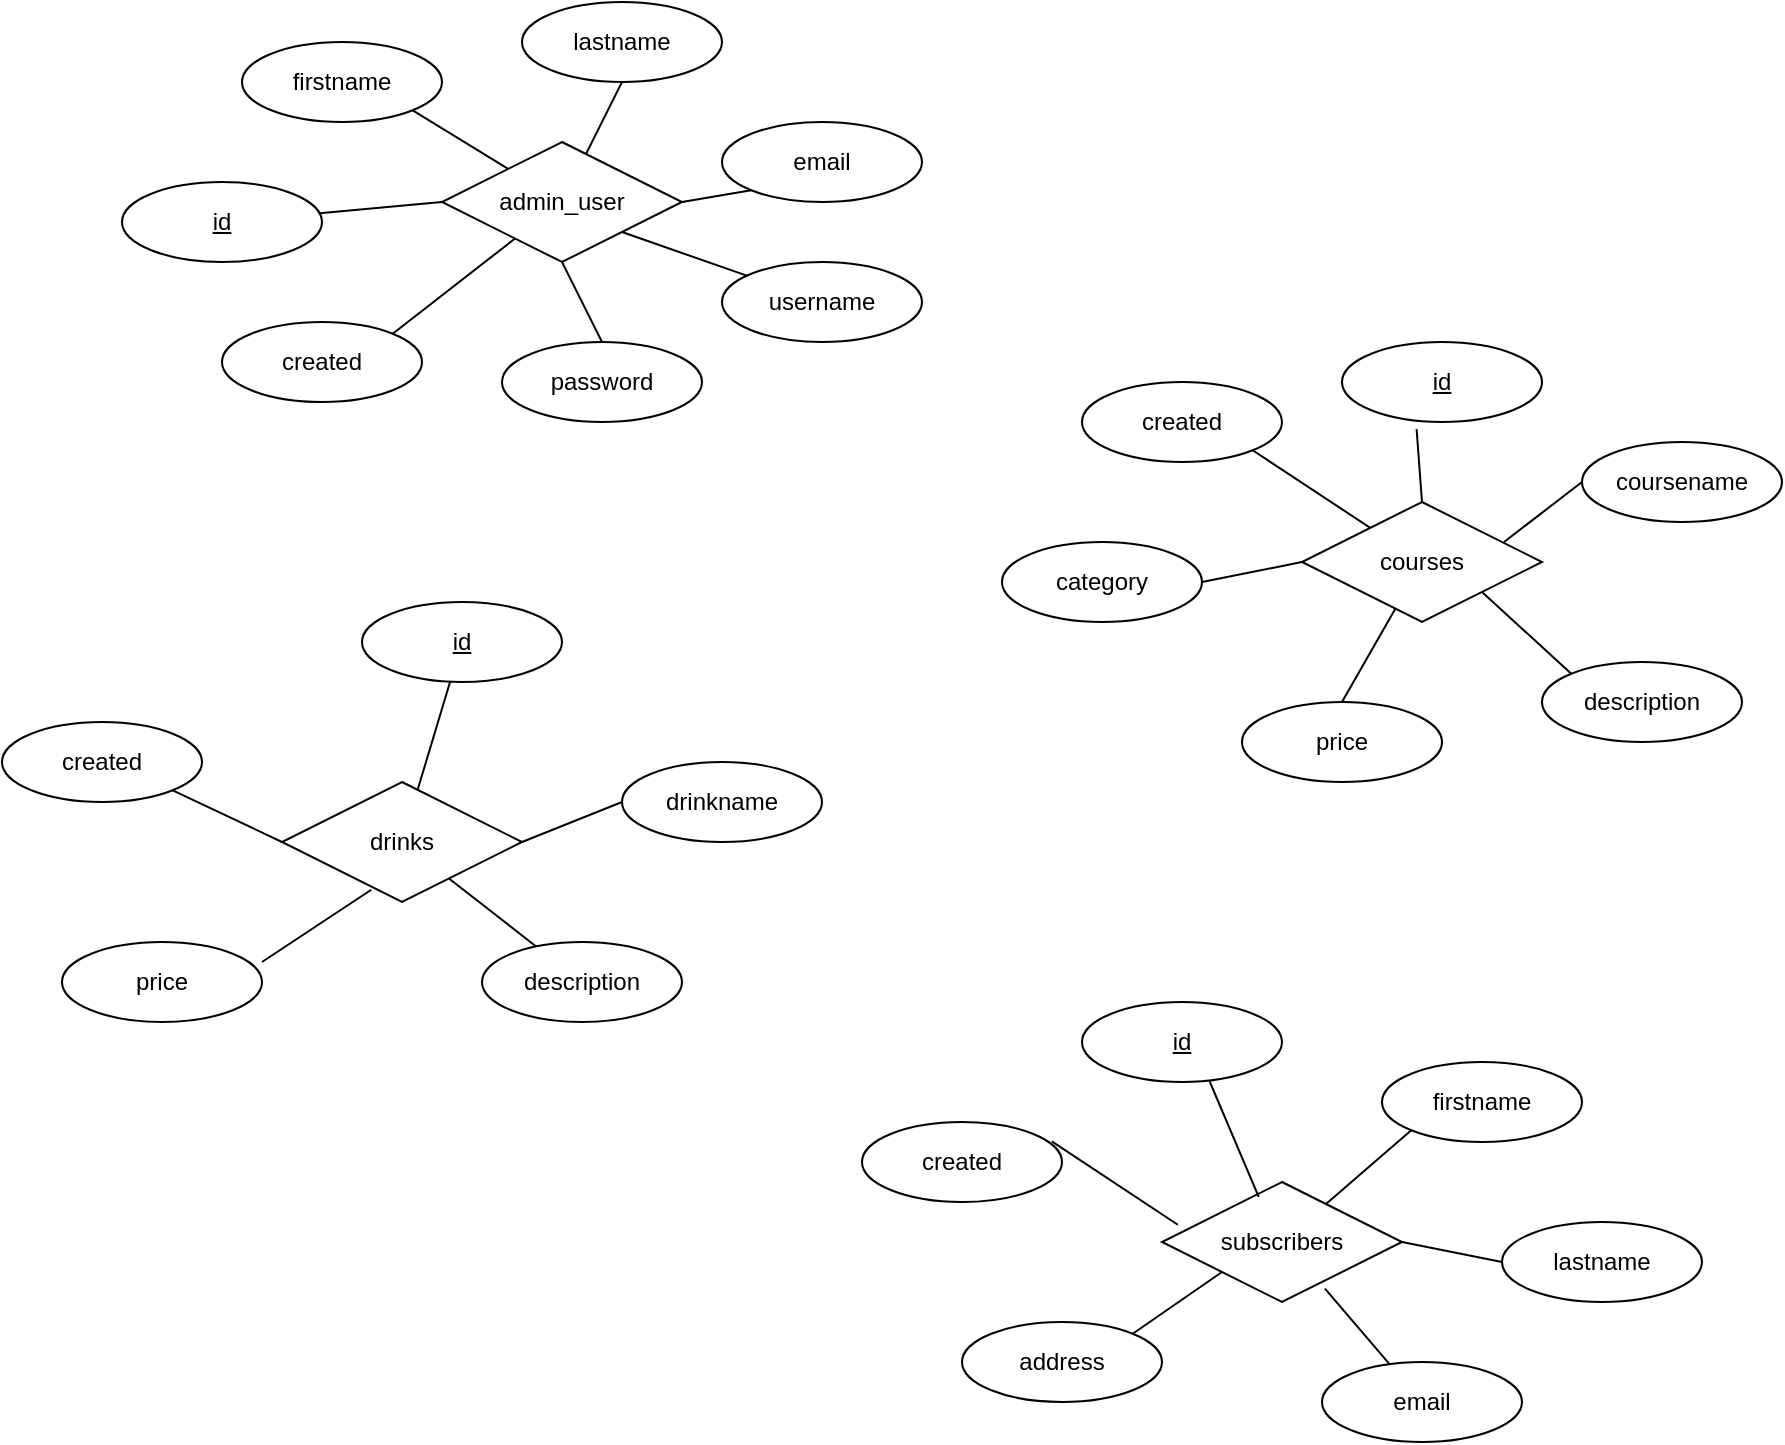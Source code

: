 <mxfile>
    <diagram id="Ngj8JT2Bagc0nNWK10Rk" name="Page-1">
        <mxGraphModel dx="2122" dy="660" grid="1" gridSize="10" guides="1" tooltips="1" connect="1" arrows="1" fold="1" page="1" pageScale="1" pageWidth="850" pageHeight="1100" math="0" shadow="0">
            <root>
                <mxCell id="0"/>
                <mxCell id="1" parent="0"/>
                <mxCell id="3" value="admin_user" style="shape=rhombus;perimeter=rhombusPerimeter;whiteSpace=wrap;html=1;align=center;" vertex="1" parent="1">
                    <mxGeometry x="100" y="120" width="120" height="60" as="geometry"/>
                </mxCell>
                <mxCell id="4" value="email" style="ellipse;whiteSpace=wrap;html=1;align=center;" vertex="1" parent="1">
                    <mxGeometry x="240" y="110" width="100" height="40" as="geometry"/>
                </mxCell>
                <mxCell id="5" value="lastname" style="ellipse;whiteSpace=wrap;html=1;align=center;" vertex="1" parent="1">
                    <mxGeometry x="140" y="50" width="100" height="40" as="geometry"/>
                </mxCell>
                <mxCell id="6" value="firstname" style="ellipse;whiteSpace=wrap;html=1;align=center;" vertex="1" parent="1">
                    <mxGeometry y="70" width="100" height="40" as="geometry"/>
                </mxCell>
                <mxCell id="7" value="username" style="ellipse;whiteSpace=wrap;html=1;align=center;" vertex="1" parent="1">
                    <mxGeometry x="240" y="180" width="100" height="40" as="geometry"/>
                </mxCell>
                <mxCell id="8" value="password" style="ellipse;whiteSpace=wrap;html=1;align=center;" vertex="1" parent="1">
                    <mxGeometry x="130" y="220" width="100" height="40" as="geometry"/>
                </mxCell>
                <mxCell id="9" value="created" style="ellipse;whiteSpace=wrap;html=1;align=center;" vertex="1" parent="1">
                    <mxGeometry x="-10" y="210" width="100" height="40" as="geometry"/>
                </mxCell>
                <mxCell id="10" value="id" style="ellipse;whiteSpace=wrap;html=1;align=center;fontStyle=4;" vertex="1" parent="1">
                    <mxGeometry x="-60" y="140" width="100" height="40" as="geometry"/>
                </mxCell>
                <mxCell id="11" value="" style="endArrow=none;html=1;rounded=0;entryX=1;entryY=0;entryDx=0;entryDy=0;" edge="1" parent="1" source="3" target="9">
                    <mxGeometry relative="1" as="geometry">
                        <mxPoint x="340" y="250" as="sourcePoint"/>
                        <mxPoint x="500" y="250" as="targetPoint"/>
                    </mxGeometry>
                </mxCell>
                <mxCell id="12" value="" style="endArrow=none;html=1;rounded=0;exitX=0;exitY=0.5;exitDx=0;exitDy=0;" edge="1" parent="1" source="3" target="10">
                    <mxGeometry relative="1" as="geometry">
                        <mxPoint x="340" y="250" as="sourcePoint"/>
                        <mxPoint x="500" y="250" as="targetPoint"/>
                    </mxGeometry>
                </mxCell>
                <mxCell id="13" value="" style="endArrow=none;html=1;rounded=0;exitX=0.5;exitY=1;exitDx=0;exitDy=0;entryX=0.5;entryY=0;entryDx=0;entryDy=0;" edge="1" parent="1" source="3" target="8">
                    <mxGeometry relative="1" as="geometry">
                        <mxPoint x="340" y="250" as="sourcePoint"/>
                        <mxPoint x="500" y="250" as="targetPoint"/>
                    </mxGeometry>
                </mxCell>
                <mxCell id="14" value="" style="endArrow=none;html=1;rounded=0;exitX=1;exitY=1;exitDx=0;exitDy=0;" edge="1" parent="1" source="3" target="7">
                    <mxGeometry relative="1" as="geometry">
                        <mxPoint x="340" y="250" as="sourcePoint"/>
                        <mxPoint x="500" y="250" as="targetPoint"/>
                    </mxGeometry>
                </mxCell>
                <mxCell id="15" value="" style="endArrow=none;html=1;rounded=0;entryX=0;entryY=1;entryDx=0;entryDy=0;exitX=1;exitY=0.5;exitDx=0;exitDy=0;" edge="1" parent="1" source="3" target="4">
                    <mxGeometry relative="1" as="geometry">
                        <mxPoint x="340" y="250" as="sourcePoint"/>
                        <mxPoint x="500" y="250" as="targetPoint"/>
                    </mxGeometry>
                </mxCell>
                <mxCell id="16" value="" style="endArrow=none;html=1;rounded=0;exitX=0.5;exitY=1;exitDx=0;exitDy=0;" edge="1" parent="1" source="5" target="3">
                    <mxGeometry relative="1" as="geometry">
                        <mxPoint x="340" y="250" as="sourcePoint"/>
                        <mxPoint x="500" y="250" as="targetPoint"/>
                    </mxGeometry>
                </mxCell>
                <mxCell id="17" value="" style="endArrow=none;html=1;rounded=0;exitX=1;exitY=1;exitDx=0;exitDy=0;" edge="1" parent="1" source="6" target="3">
                    <mxGeometry relative="1" as="geometry">
                        <mxPoint x="340" y="250" as="sourcePoint"/>
                        <mxPoint x="500" y="250" as="targetPoint"/>
                    </mxGeometry>
                </mxCell>
                <mxCell id="18" value="courses" style="shape=rhombus;perimeter=rhombusPerimeter;whiteSpace=wrap;html=1;align=center;" vertex="1" parent="1">
                    <mxGeometry x="530" y="300" width="120" height="60" as="geometry"/>
                </mxCell>
                <mxCell id="19" value="created" style="ellipse;whiteSpace=wrap;html=1;align=center;" vertex="1" parent="1">
                    <mxGeometry x="420" y="240" width="100" height="40" as="geometry"/>
                </mxCell>
                <mxCell id="20" value="category" style="ellipse;whiteSpace=wrap;html=1;align=center;" vertex="1" parent="1">
                    <mxGeometry x="380" y="320" width="100" height="40" as="geometry"/>
                </mxCell>
                <mxCell id="21" value="price" style="ellipse;whiteSpace=wrap;html=1;align=center;" vertex="1" parent="1">
                    <mxGeometry x="500" y="400" width="100" height="40" as="geometry"/>
                </mxCell>
                <mxCell id="22" value="description" style="ellipse;whiteSpace=wrap;html=1;align=center;" vertex="1" parent="1">
                    <mxGeometry x="650" y="380" width="100" height="40" as="geometry"/>
                </mxCell>
                <mxCell id="23" value="coursename" style="ellipse;whiteSpace=wrap;html=1;align=center;" vertex="1" parent="1">
                    <mxGeometry x="670" y="270" width="100" height="40" as="geometry"/>
                </mxCell>
                <mxCell id="24" value="id" style="ellipse;whiteSpace=wrap;html=1;align=center;fontStyle=4;" vertex="1" parent="1">
                    <mxGeometry x="550" y="220" width="100" height="40" as="geometry"/>
                </mxCell>
                <mxCell id="26" value="" style="endArrow=none;html=1;rounded=0;entryX=0;entryY=0.5;entryDx=0;entryDy=0;exitX=0.842;exitY=0.333;exitDx=0;exitDy=0;exitPerimeter=0;" edge="1" parent="1" source="18" target="23">
                    <mxGeometry relative="1" as="geometry">
                        <mxPoint x="340" y="250" as="sourcePoint"/>
                        <mxPoint x="500" y="250" as="targetPoint"/>
                    </mxGeometry>
                </mxCell>
                <mxCell id="27" value="" style="endArrow=none;html=1;rounded=0;entryX=0;entryY=0;entryDx=0;entryDy=0;exitX=1;exitY=1;exitDx=0;exitDy=0;" edge="1" parent="1" source="18" target="22">
                    <mxGeometry relative="1" as="geometry">
                        <mxPoint x="340" y="250" as="sourcePoint"/>
                        <mxPoint x="500" y="250" as="targetPoint"/>
                    </mxGeometry>
                </mxCell>
                <mxCell id="28" value="" style="endArrow=none;html=1;rounded=0;entryX=0.5;entryY=0;entryDx=0;entryDy=0;" edge="1" parent="1" source="18" target="21">
                    <mxGeometry relative="1" as="geometry">
                        <mxPoint x="340" y="250" as="sourcePoint"/>
                        <mxPoint x="500" y="250" as="targetPoint"/>
                    </mxGeometry>
                </mxCell>
                <mxCell id="29" value="" style="endArrow=none;html=1;rounded=0;entryX=0;entryY=0.5;entryDx=0;entryDy=0;exitX=1;exitY=0.5;exitDx=0;exitDy=0;" edge="1" parent="1" source="20" target="18">
                    <mxGeometry relative="1" as="geometry">
                        <mxPoint x="340" y="250" as="sourcePoint"/>
                        <mxPoint x="500" y="250" as="targetPoint"/>
                    </mxGeometry>
                </mxCell>
                <mxCell id="30" value="" style="endArrow=none;html=1;rounded=0;entryX=1;entryY=1;entryDx=0;entryDy=0;" edge="1" parent="1" source="18" target="19">
                    <mxGeometry relative="1" as="geometry">
                        <mxPoint x="340" y="250" as="sourcePoint"/>
                        <mxPoint x="500" y="250" as="targetPoint"/>
                    </mxGeometry>
                </mxCell>
                <mxCell id="31" value="" style="endArrow=none;html=1;rounded=0;entryX=0.373;entryY=1.087;entryDx=0;entryDy=0;entryPerimeter=0;exitX=0.5;exitY=0;exitDx=0;exitDy=0;" edge="1" parent="1" source="18" target="24">
                    <mxGeometry relative="1" as="geometry">
                        <mxPoint x="340" y="250" as="sourcePoint"/>
                        <mxPoint x="500" y="250" as="targetPoint"/>
                    </mxGeometry>
                </mxCell>
                <mxCell id="33" value="drinks" style="shape=rhombus;perimeter=rhombusPerimeter;whiteSpace=wrap;html=1;align=center;" vertex="1" parent="1">
                    <mxGeometry x="20" y="440" width="120" height="60" as="geometry"/>
                </mxCell>
                <mxCell id="34" value="id" style="ellipse;whiteSpace=wrap;html=1;align=center;fontStyle=4;" vertex="1" parent="1">
                    <mxGeometry x="60" y="350" width="100" height="40" as="geometry"/>
                </mxCell>
                <mxCell id="35" value="drinkname" style="ellipse;whiteSpace=wrap;html=1;align=center;" vertex="1" parent="1">
                    <mxGeometry x="190" y="430" width="100" height="40" as="geometry"/>
                </mxCell>
                <mxCell id="36" value="created" style="ellipse;whiteSpace=wrap;html=1;align=center;" vertex="1" parent="1">
                    <mxGeometry x="-120" y="410" width="100" height="40" as="geometry"/>
                </mxCell>
                <mxCell id="37" value="description" style="ellipse;whiteSpace=wrap;html=1;align=center;" vertex="1" parent="1">
                    <mxGeometry x="120" y="520" width="100" height="40" as="geometry"/>
                </mxCell>
                <mxCell id="38" value="price" style="ellipse;whiteSpace=wrap;html=1;align=center;" vertex="1" parent="1">
                    <mxGeometry x="-90" y="520" width="100" height="40" as="geometry"/>
                </mxCell>
                <mxCell id="40" value="" style="endArrow=none;html=1;rounded=0;exitX=1;exitY=0.25;exitDx=0;exitDy=0;exitPerimeter=0;entryX=0.372;entryY=0.898;entryDx=0;entryDy=0;entryPerimeter=0;" edge="1" parent="1" source="38" target="33">
                    <mxGeometry relative="1" as="geometry">
                        <mxPoint x="340" y="520" as="sourcePoint"/>
                        <mxPoint x="500" y="520" as="targetPoint"/>
                    </mxGeometry>
                </mxCell>
                <mxCell id="41" value="" style="endArrow=none;html=1;rounded=0;" edge="1" parent="1" source="37" target="33">
                    <mxGeometry relative="1" as="geometry">
                        <mxPoint x="340" y="520" as="sourcePoint"/>
                        <mxPoint x="500" y="520" as="targetPoint"/>
                    </mxGeometry>
                </mxCell>
                <mxCell id="42" value="" style="endArrow=none;html=1;rounded=0;exitX=1;exitY=0.5;exitDx=0;exitDy=0;entryX=0;entryY=0.5;entryDx=0;entryDy=0;" edge="1" parent="1" source="33" target="35">
                    <mxGeometry relative="1" as="geometry">
                        <mxPoint x="340" y="520" as="sourcePoint"/>
                        <mxPoint x="500" y="520" as="targetPoint"/>
                    </mxGeometry>
                </mxCell>
                <mxCell id="43" value="" style="endArrow=none;html=1;rounded=0;" edge="1" parent="1" source="34" target="33">
                    <mxGeometry relative="1" as="geometry">
                        <mxPoint x="340" y="520" as="sourcePoint"/>
                        <mxPoint x="500" y="520" as="targetPoint"/>
                    </mxGeometry>
                </mxCell>
                <mxCell id="44" value="" style="endArrow=none;html=1;rounded=0;exitX=1;exitY=1;exitDx=0;exitDy=0;entryX=0;entryY=0.5;entryDx=0;entryDy=0;" edge="1" parent="1" source="36" target="33">
                    <mxGeometry relative="1" as="geometry">
                        <mxPoint x="340" y="520" as="sourcePoint"/>
                        <mxPoint x="500" y="520" as="targetPoint"/>
                    </mxGeometry>
                </mxCell>
                <mxCell id="45" value="subscribers" style="shape=rhombus;perimeter=rhombusPerimeter;whiteSpace=wrap;html=1;align=center;" vertex="1" parent="1">
                    <mxGeometry x="460" y="640" width="120" height="60" as="geometry"/>
                </mxCell>
                <mxCell id="46" value="id" style="ellipse;whiteSpace=wrap;html=1;align=center;fontStyle=4;" vertex="1" parent="1">
                    <mxGeometry x="420" y="550" width="100" height="40" as="geometry"/>
                </mxCell>
                <mxCell id="47" value="firstname" style="ellipse;whiteSpace=wrap;html=1;align=center;" vertex="1" parent="1">
                    <mxGeometry x="570" y="580" width="100" height="40" as="geometry"/>
                </mxCell>
                <mxCell id="48" value="created" style="ellipse;whiteSpace=wrap;html=1;align=center;" vertex="1" parent="1">
                    <mxGeometry x="310" y="610" width="100" height="40" as="geometry"/>
                </mxCell>
                <mxCell id="49" value="lastname" style="ellipse;whiteSpace=wrap;html=1;align=center;" vertex="1" parent="1">
                    <mxGeometry x="630" y="660" width="100" height="40" as="geometry"/>
                </mxCell>
                <mxCell id="50" value="email" style="ellipse;whiteSpace=wrap;html=1;align=center;" vertex="1" parent="1">
                    <mxGeometry x="540" y="730" width="100" height="40" as="geometry"/>
                </mxCell>
                <mxCell id="51" value="address" style="ellipse;whiteSpace=wrap;html=1;align=center;" vertex="1" parent="1">
                    <mxGeometry x="360" y="710" width="100" height="40" as="geometry"/>
                </mxCell>
                <mxCell id="52" value="" style="endArrow=none;html=1;rounded=0;entryX=0;entryY=1;entryDx=0;entryDy=0;" edge="1" parent="1" source="45" target="47">
                    <mxGeometry relative="1" as="geometry">
                        <mxPoint x="340" y="520" as="sourcePoint"/>
                        <mxPoint x="500" y="520" as="targetPoint"/>
                    </mxGeometry>
                </mxCell>
                <mxCell id="53" value="" style="endArrow=none;html=1;rounded=0;entryX=0;entryY=0.5;entryDx=0;entryDy=0;exitX=1;exitY=0.5;exitDx=0;exitDy=0;" edge="1" parent="1" source="45" target="49">
                    <mxGeometry relative="1" as="geometry">
                        <mxPoint x="340" y="520" as="sourcePoint"/>
                        <mxPoint x="500" y="520" as="targetPoint"/>
                    </mxGeometry>
                </mxCell>
                <mxCell id="54" value="" style="endArrow=none;html=1;rounded=0;exitX=0.679;exitY=0.889;exitDx=0;exitDy=0;exitPerimeter=0;" edge="1" parent="1" source="45" target="50">
                    <mxGeometry relative="1" as="geometry">
                        <mxPoint x="340" y="520" as="sourcePoint"/>
                        <mxPoint x="500" y="520" as="targetPoint"/>
                    </mxGeometry>
                </mxCell>
                <mxCell id="55" value="" style="endArrow=none;html=1;rounded=0;exitX=1;exitY=0;exitDx=0;exitDy=0;entryX=0;entryY=1;entryDx=0;entryDy=0;" edge="1" parent="1" source="51" target="45">
                    <mxGeometry relative="1" as="geometry">
                        <mxPoint x="340" y="520" as="sourcePoint"/>
                        <mxPoint x="500" y="520" as="targetPoint"/>
                    </mxGeometry>
                </mxCell>
                <mxCell id="56" value="" style="endArrow=none;html=1;rounded=0;entryX=0.949;entryY=0.243;entryDx=0;entryDy=0;entryPerimeter=0;exitX=0.066;exitY=0.356;exitDx=0;exitDy=0;exitPerimeter=0;" edge="1" parent="1" source="45" target="48">
                    <mxGeometry relative="1" as="geometry">
                        <mxPoint x="340" y="520" as="sourcePoint"/>
                        <mxPoint x="500" y="520" as="targetPoint"/>
                    </mxGeometry>
                </mxCell>
                <mxCell id="57" value="" style="endArrow=none;html=1;rounded=0;entryX=0.639;entryY=0.997;entryDx=0;entryDy=0;entryPerimeter=0;exitX=0.403;exitY=0.124;exitDx=0;exitDy=0;exitPerimeter=0;" edge="1" parent="1" source="45" target="46">
                    <mxGeometry relative="1" as="geometry">
                        <mxPoint x="340" y="520" as="sourcePoint"/>
                        <mxPoint x="500" y="520" as="targetPoint"/>
                    </mxGeometry>
                </mxCell>
            </root>
        </mxGraphModel>
    </diagram>
</mxfile>